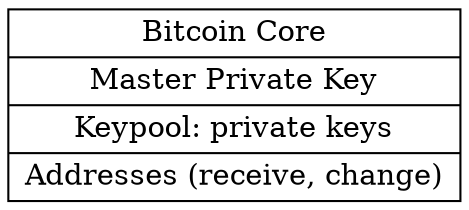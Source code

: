 digraph {
  rankdir="LR"

  Core [ 
    shape="record"
    label="Bitcoin Core|Master Private Key|Keypool: private keys|Addresses (receive, change)"
  ]
}

